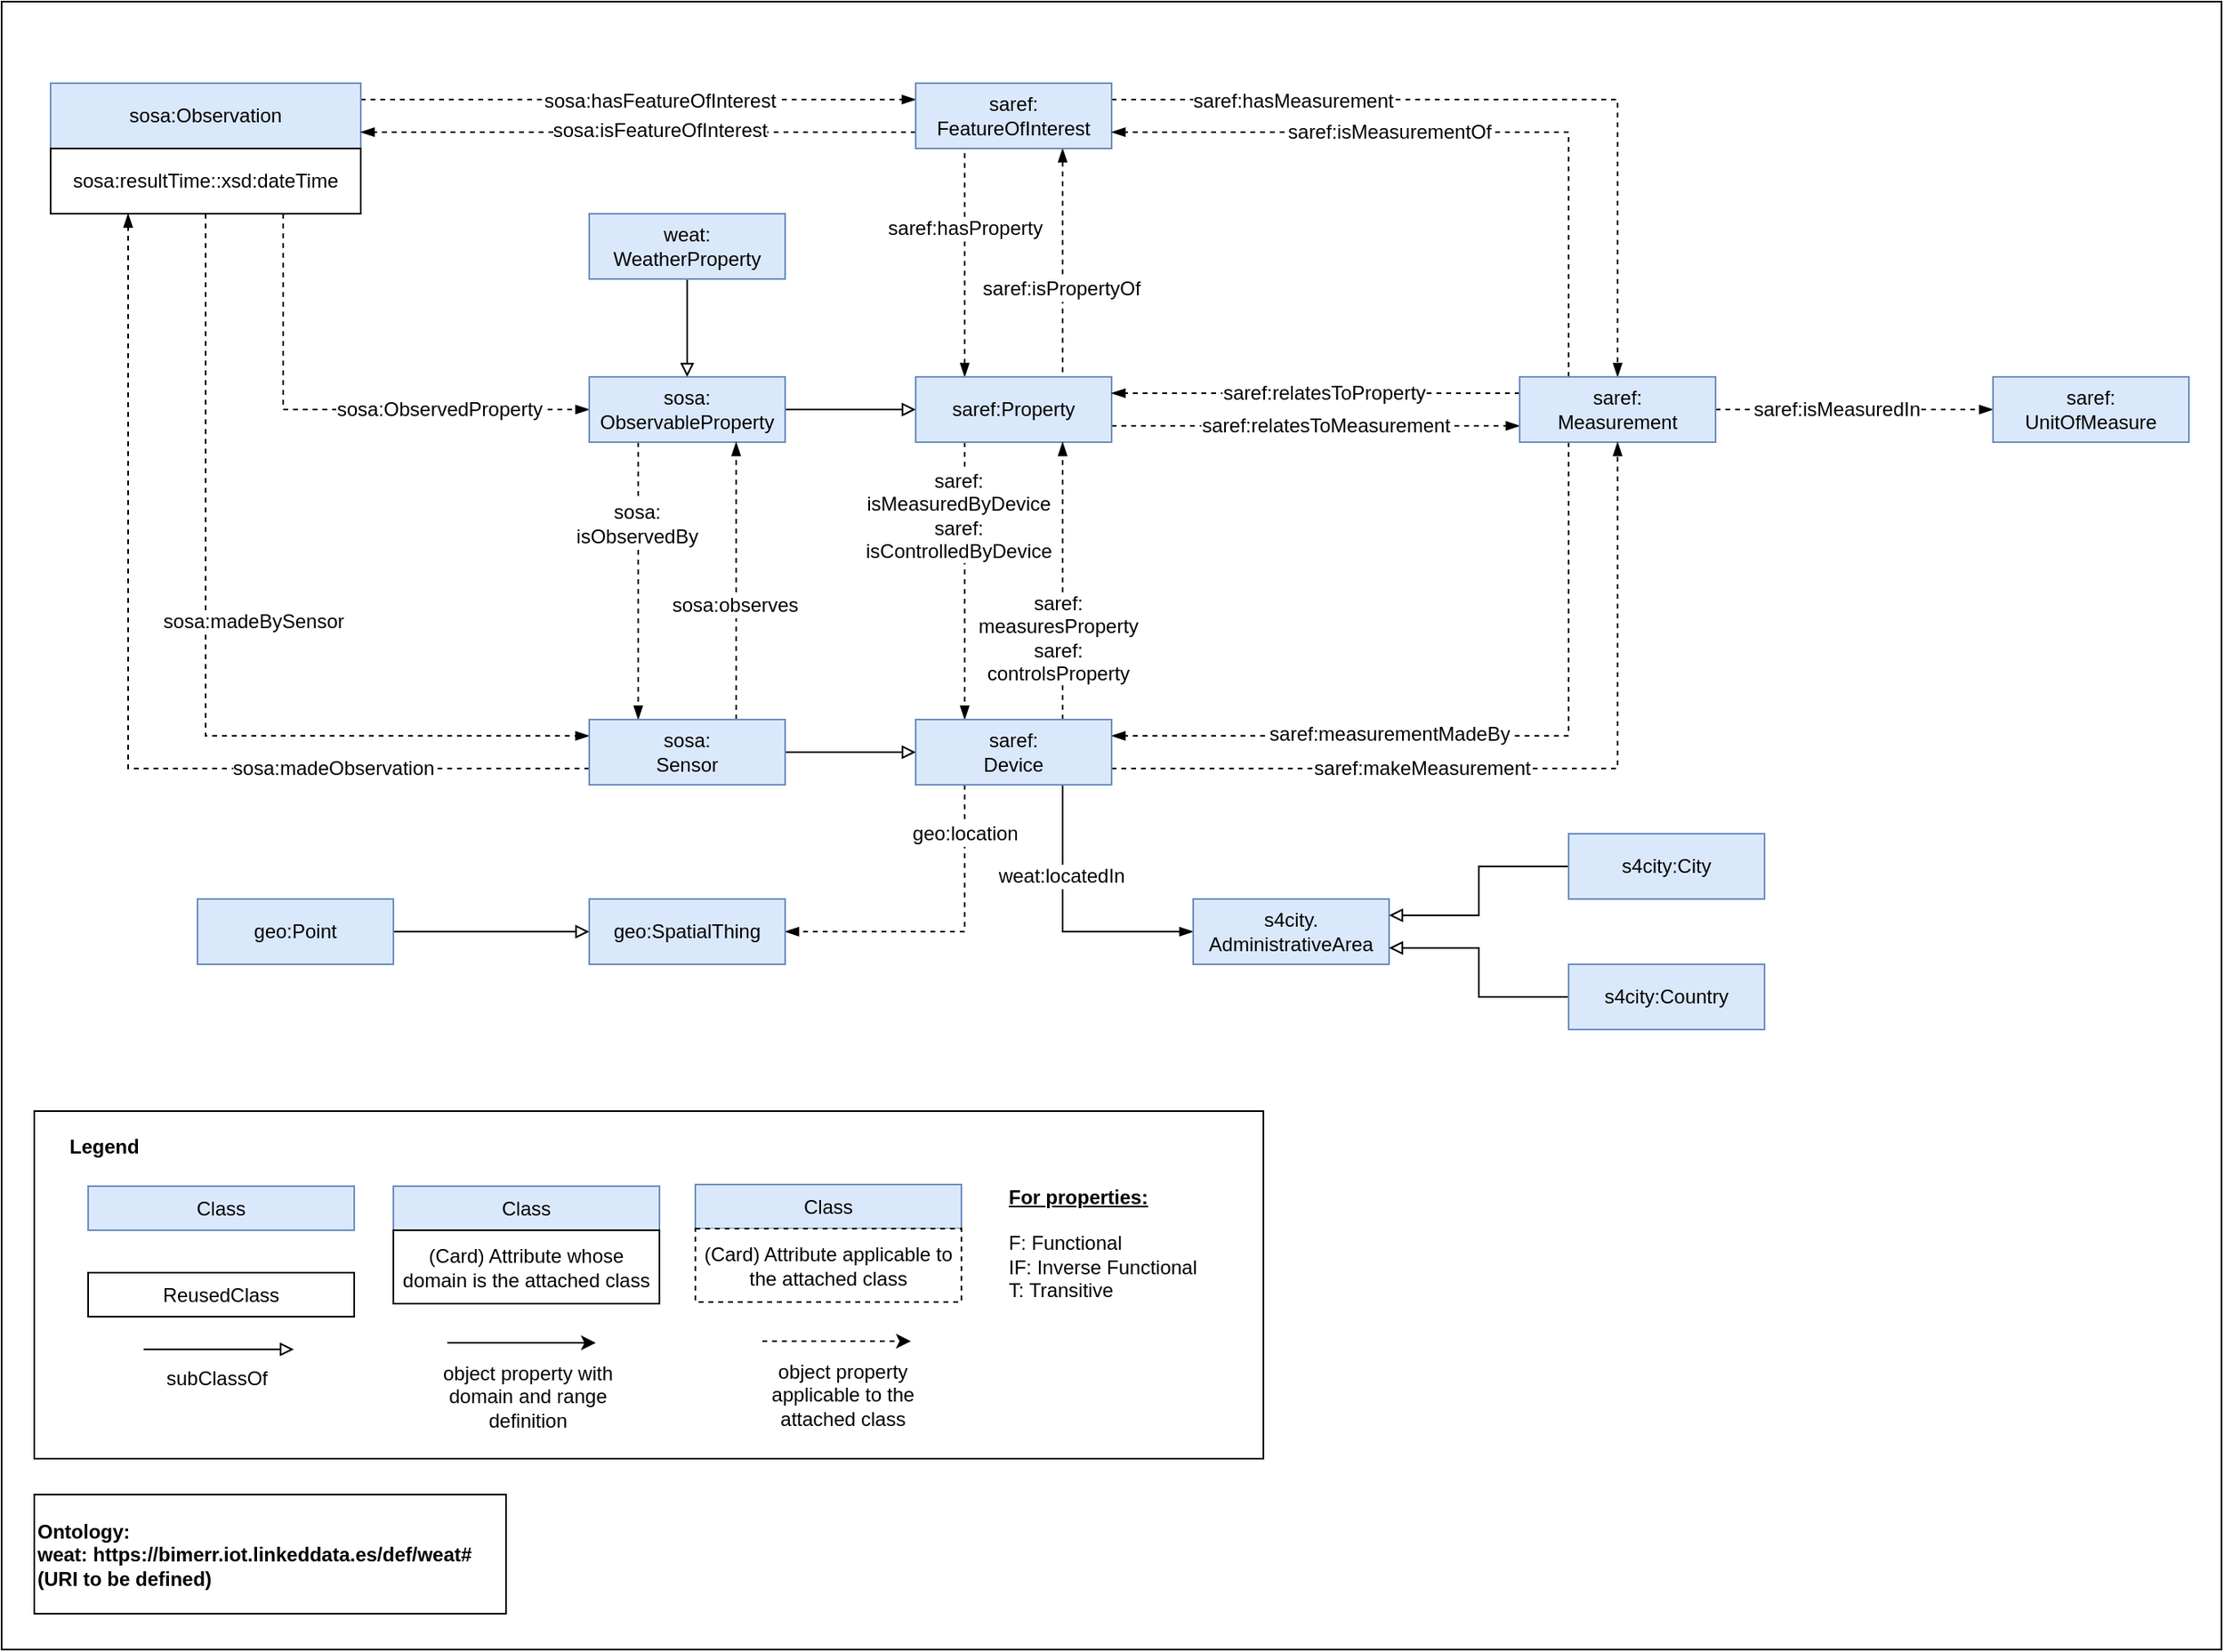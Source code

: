 <mxfile version="12.6.5" type="device"><diagram id="aa7P5bd20uqYNHVQMwT0" name="Page-1"><mxGraphModel dx="1456" dy="1227" grid="1" gridSize="10" guides="1" tooltips="1" connect="1" arrows="1" fold="1" page="1" pageScale="1" pageWidth="850" pageHeight="1100" math="0" shadow="0"><root><mxCell id="0"/><mxCell id="1" parent="0"/><mxCell id="pCnO-tsTpFkJ3h0hjgVZ-76" value="" style="rounded=0;whiteSpace=wrap;html=1;" vertex="1" parent="1"><mxGeometry x="100" y="190" width="1360" height="1010" as="geometry"/></mxCell><mxCell id="pCnO-tsTpFkJ3h0hjgVZ-15" style="edgeStyle=orthogonalEdgeStyle;rounded=0;orthogonalLoop=1;jettySize=auto;html=1;exitX=1;exitY=0.25;exitDx=0;exitDy=0;entryX=0;entryY=0.25;entryDx=0;entryDy=0;dashed=1;endArrow=blockThin;endFill=1;" edge="1" parent="1" source="pCnO-tsTpFkJ3h0hjgVZ-1" target="pCnO-tsTpFkJ3h0hjgVZ-3"><mxGeometry relative="1" as="geometry"/></mxCell><mxCell id="pCnO-tsTpFkJ3h0hjgVZ-30" value="sosa:hasFeatureOfInterest" style="text;html=1;align=center;verticalAlign=middle;resizable=0;points=[];labelBackgroundColor=#ffffff;" vertex="1" connectable="0" parent="pCnO-tsTpFkJ3h0hjgVZ-15"><mxGeometry x="0.076" y="-1" relative="1" as="geometry"><mxPoint as="offset"/></mxGeometry></mxCell><mxCell id="pCnO-tsTpFkJ3h0hjgVZ-1" value="sosa:Observation" style="rounded=0;whiteSpace=wrap;html=1;fillColor=#dae8fc;strokeColor=#6c8ebf;" vertex="1" parent="1"><mxGeometry x="130" y="240" width="190" height="40" as="geometry"/></mxCell><mxCell id="pCnO-tsTpFkJ3h0hjgVZ-12" style="edgeStyle=orthogonalEdgeStyle;rounded=0;orthogonalLoop=1;jettySize=auto;html=1;exitX=0.75;exitY=1;exitDx=0;exitDy=0;entryX=0;entryY=0.5;entryDx=0;entryDy=0;endArrow=blockThin;endFill=1;dashed=1;" edge="1" parent="1" source="pCnO-tsTpFkJ3h0hjgVZ-2" target="pCnO-tsTpFkJ3h0hjgVZ-5"><mxGeometry relative="1" as="geometry"/></mxCell><mxCell id="pCnO-tsTpFkJ3h0hjgVZ-35" value="sosa:ObservedProperty" style="text;html=1;align=center;verticalAlign=middle;resizable=0;points=[];labelBackgroundColor=#ffffff;" vertex="1" connectable="0" parent="pCnO-tsTpFkJ3h0hjgVZ-12"><mxGeometry x="0.233" y="13" relative="1" as="geometry"><mxPoint x="26" y="13" as="offset"/></mxGeometry></mxCell><mxCell id="pCnO-tsTpFkJ3h0hjgVZ-13" style="edgeStyle=orthogonalEdgeStyle;rounded=0;orthogonalLoop=1;jettySize=auto;html=1;exitX=0.5;exitY=1;exitDx=0;exitDy=0;entryX=0;entryY=0.25;entryDx=0;entryDy=0;endArrow=blockThin;endFill=1;dashed=1;" edge="1" parent="1" source="pCnO-tsTpFkJ3h0hjgVZ-2" target="pCnO-tsTpFkJ3h0hjgVZ-9"><mxGeometry relative="1" as="geometry"/></mxCell><mxCell id="pCnO-tsTpFkJ3h0hjgVZ-36" value="sosa:madeBySensor" style="text;html=1;align=center;verticalAlign=middle;resizable=0;points=[];labelBackgroundColor=#ffffff;" vertex="1" connectable="0" parent="pCnO-tsTpFkJ3h0hjgVZ-13"><mxGeometry x="0.168" y="70" relative="1" as="geometry"><mxPoint x="25" as="offset"/></mxGeometry></mxCell><mxCell id="pCnO-tsTpFkJ3h0hjgVZ-2" value="sosa:resultTime::xsd:dateTime" style="rounded=0;whiteSpace=wrap;html=1;" vertex="1" parent="1"><mxGeometry x="130" y="280" width="190" height="40" as="geometry"/></mxCell><mxCell id="pCnO-tsTpFkJ3h0hjgVZ-16" style="edgeStyle=orthogonalEdgeStyle;rounded=0;orthogonalLoop=1;jettySize=auto;html=1;exitX=0;exitY=0.75;exitDx=0;exitDy=0;entryX=1;entryY=0.75;entryDx=0;entryDy=0;dashed=1;endArrow=blockThin;endFill=1;" edge="1" parent="1" source="pCnO-tsTpFkJ3h0hjgVZ-3" target="pCnO-tsTpFkJ3h0hjgVZ-1"><mxGeometry relative="1" as="geometry"/></mxCell><mxCell id="pCnO-tsTpFkJ3h0hjgVZ-31" value="sosa:isFeatureOfInterest" style="text;html=1;align=center;verticalAlign=middle;resizable=0;points=[];labelBackgroundColor=#ffffff;" vertex="1" connectable="0" parent="pCnO-tsTpFkJ3h0hjgVZ-16"><mxGeometry x="-0.076" y="-1" relative="1" as="geometry"><mxPoint as="offset"/></mxGeometry></mxCell><mxCell id="pCnO-tsTpFkJ3h0hjgVZ-21" style="edgeStyle=orthogonalEdgeStyle;rounded=0;orthogonalLoop=1;jettySize=auto;html=1;exitX=1;exitY=0.25;exitDx=0;exitDy=0;entryX=0.5;entryY=0;entryDx=0;entryDy=0;dashed=1;endArrow=blockThin;endFill=1;" edge="1" parent="1" source="pCnO-tsTpFkJ3h0hjgVZ-3" target="pCnO-tsTpFkJ3h0hjgVZ-7"><mxGeometry relative="1" as="geometry"/></mxCell><mxCell id="pCnO-tsTpFkJ3h0hjgVZ-53" value="saref:hasMeasurement" style="text;html=1;align=center;verticalAlign=middle;resizable=0;points=[];labelBackgroundColor=#ffffff;" vertex="1" connectable="0" parent="pCnO-tsTpFkJ3h0hjgVZ-21"><mxGeometry x="-0.538" y="-1" relative="1" as="geometry"><mxPoint as="offset"/></mxGeometry></mxCell><mxCell id="pCnO-tsTpFkJ3h0hjgVZ-45" style="edgeStyle=orthogonalEdgeStyle;rounded=0;orthogonalLoop=1;jettySize=auto;html=1;exitX=0.75;exitY=1;exitDx=0;exitDy=0;entryX=0.75;entryY=0;entryDx=0;entryDy=0;dashed=1;endArrow=none;endFill=0;startArrow=blockThin;startFill=1;" edge="1" parent="1" source="pCnO-tsTpFkJ3h0hjgVZ-3" target="pCnO-tsTpFkJ3h0hjgVZ-4"><mxGeometry relative="1" as="geometry"/></mxCell><mxCell id="pCnO-tsTpFkJ3h0hjgVZ-47" value="saref:isPropertyOf" style="text;html=1;align=center;verticalAlign=middle;resizable=0;points=[];labelBackgroundColor=#ffffff;" vertex="1" connectable="0" parent="pCnO-tsTpFkJ3h0hjgVZ-45"><mxGeometry x="0.222" y="-1" relative="1" as="geometry"><mxPoint as="offset"/></mxGeometry></mxCell><mxCell id="pCnO-tsTpFkJ3h0hjgVZ-3" value="saref:&lt;br&gt;FeatureOfInterest" style="rounded=0;whiteSpace=wrap;html=1;fillColor=#dae8fc;strokeColor=#6c8ebf;" vertex="1" parent="1"><mxGeometry x="660" y="240" width="120" height="40" as="geometry"/></mxCell><mxCell id="pCnO-tsTpFkJ3h0hjgVZ-20" style="edgeStyle=orthogonalEdgeStyle;rounded=0;orthogonalLoop=1;jettySize=auto;html=1;exitX=1;exitY=0.75;exitDx=0;exitDy=0;dashed=1;endArrow=blockThin;endFill=1;entryX=0;entryY=0.75;entryDx=0;entryDy=0;" edge="1" parent="1" source="pCnO-tsTpFkJ3h0hjgVZ-4" target="pCnO-tsTpFkJ3h0hjgVZ-7"><mxGeometry relative="1" as="geometry"><Array as="points"><mxPoint x="950" y="450"/><mxPoint x="950" y="450"/></Array></mxGeometry></mxCell><mxCell id="pCnO-tsTpFkJ3h0hjgVZ-41" value="saref:relatesToMeasurement" style="text;html=1;align=center;verticalAlign=middle;resizable=0;points=[];labelBackgroundColor=#ffffff;" vertex="1" connectable="0" parent="pCnO-tsTpFkJ3h0hjgVZ-20"><mxGeometry x="-0.15" y="-2" relative="1" as="geometry"><mxPoint x="24" y="-2" as="offset"/></mxGeometry></mxCell><mxCell id="pCnO-tsTpFkJ3h0hjgVZ-44" style="edgeStyle=orthogonalEdgeStyle;rounded=0;orthogonalLoop=1;jettySize=auto;html=1;exitX=0.25;exitY=0;exitDx=0;exitDy=0;entryX=0.25;entryY=1;entryDx=0;entryDy=0;dashed=1;endArrow=none;endFill=0;startArrow=blockThin;startFill=1;" edge="1" parent="1" source="pCnO-tsTpFkJ3h0hjgVZ-4" target="pCnO-tsTpFkJ3h0hjgVZ-3"><mxGeometry relative="1" as="geometry"><Array as="points"><mxPoint x="690" y="330"/><mxPoint x="690" y="330"/></Array></mxGeometry></mxCell><mxCell id="pCnO-tsTpFkJ3h0hjgVZ-46" value="saref:hasProperty" style="text;html=1;align=center;verticalAlign=middle;resizable=0;points=[];labelBackgroundColor=#ffffff;" vertex="1" connectable="0" parent="pCnO-tsTpFkJ3h0hjgVZ-44"><mxGeometry x="0.267" relative="1" as="geometry"><mxPoint y="-3" as="offset"/></mxGeometry></mxCell><mxCell id="pCnO-tsTpFkJ3h0hjgVZ-48" style="edgeStyle=orthogonalEdgeStyle;rounded=0;orthogonalLoop=1;jettySize=auto;html=1;exitX=0.25;exitY=1;exitDx=0;exitDy=0;entryX=0.25;entryY=0;entryDx=0;entryDy=0;dashed=1;endArrow=blockThin;endFill=1;" edge="1" parent="1" source="pCnO-tsTpFkJ3h0hjgVZ-4" target="pCnO-tsTpFkJ3h0hjgVZ-8"><mxGeometry relative="1" as="geometry"/></mxCell><mxCell id="pCnO-tsTpFkJ3h0hjgVZ-50" value="saref:&lt;br&gt;isMeasuredByDevice&lt;br&gt;saref:&lt;br&gt;isControlledByDevice" style="text;html=1;align=center;verticalAlign=middle;resizable=0;points=[];labelBackgroundColor=#ffffff;" vertex="1" connectable="0" parent="pCnO-tsTpFkJ3h0hjgVZ-48"><mxGeometry x="-0.657" y="-4" relative="1" as="geometry"><mxPoint y="16" as="offset"/></mxGeometry></mxCell><mxCell id="pCnO-tsTpFkJ3h0hjgVZ-4" value="saref:Property" style="rounded=0;whiteSpace=wrap;html=1;fillColor=#dae8fc;strokeColor=#6c8ebf;" vertex="1" parent="1"><mxGeometry x="660" y="420" width="120" height="40" as="geometry"/></mxCell><mxCell id="pCnO-tsTpFkJ3h0hjgVZ-6" style="edgeStyle=orthogonalEdgeStyle;rounded=0;orthogonalLoop=1;jettySize=auto;html=1;exitX=1;exitY=0.5;exitDx=0;exitDy=0;entryX=0;entryY=0.5;entryDx=0;entryDy=0;endArrow=block;endFill=0;" edge="1" parent="1" source="pCnO-tsTpFkJ3h0hjgVZ-5" target="pCnO-tsTpFkJ3h0hjgVZ-4"><mxGeometry relative="1" as="geometry"/></mxCell><mxCell id="pCnO-tsTpFkJ3h0hjgVZ-56" style="edgeStyle=orthogonalEdgeStyle;rounded=0;orthogonalLoop=1;jettySize=auto;html=1;exitX=0.25;exitY=1;exitDx=0;exitDy=0;entryX=0.25;entryY=0;entryDx=0;entryDy=0;dashed=1;endArrow=blockThin;endFill=1;" edge="1" parent="1" source="pCnO-tsTpFkJ3h0hjgVZ-5" target="pCnO-tsTpFkJ3h0hjgVZ-9"><mxGeometry relative="1" as="geometry"/></mxCell><mxCell id="pCnO-tsTpFkJ3h0hjgVZ-57" value="sosa:&lt;br&gt;isObservedBy" style="text;html=1;align=center;verticalAlign=middle;resizable=0;points=[];labelBackgroundColor=#ffffff;" vertex="1" connectable="0" parent="pCnO-tsTpFkJ3h0hjgVZ-56"><mxGeometry x="-0.235" y="-1" relative="1" as="geometry"><mxPoint y="-15" as="offset"/></mxGeometry></mxCell><mxCell id="pCnO-tsTpFkJ3h0hjgVZ-5" value="sosa:&lt;br&gt;ObservableProperty" style="rounded=0;whiteSpace=wrap;html=1;fillColor=#dae8fc;strokeColor=#6c8ebf;" vertex="1" parent="1"><mxGeometry x="460" y="420" width="120" height="40" as="geometry"/></mxCell><mxCell id="pCnO-tsTpFkJ3h0hjgVZ-18" style="edgeStyle=orthogonalEdgeStyle;rounded=0;orthogonalLoop=1;jettySize=auto;html=1;exitX=1;exitY=0.5;exitDx=0;exitDy=0;entryX=0;entryY=0.5;entryDx=0;entryDy=0;dashed=1;endArrow=blockThin;endFill=1;" edge="1" parent="1" source="pCnO-tsTpFkJ3h0hjgVZ-7" target="pCnO-tsTpFkJ3h0hjgVZ-17"><mxGeometry relative="1" as="geometry"/></mxCell><mxCell id="pCnO-tsTpFkJ3h0hjgVZ-55" value="saref:isMeasuredIn" style="text;html=1;align=center;verticalAlign=middle;resizable=0;points=[];labelBackgroundColor=#ffffff;" vertex="1" connectable="0" parent="pCnO-tsTpFkJ3h0hjgVZ-18"><mxGeometry x="-0.133" y="-2" relative="1" as="geometry"><mxPoint y="-2" as="offset"/></mxGeometry></mxCell><mxCell id="pCnO-tsTpFkJ3h0hjgVZ-39" style="edgeStyle=orthogonalEdgeStyle;rounded=0;orthogonalLoop=1;jettySize=auto;html=1;exitX=0.25;exitY=1;exitDx=0;exitDy=0;entryX=1;entryY=0.25;entryDx=0;entryDy=0;dashed=1;endArrow=blockThin;endFill=1;" edge="1" parent="1" source="pCnO-tsTpFkJ3h0hjgVZ-7" target="pCnO-tsTpFkJ3h0hjgVZ-8"><mxGeometry relative="1" as="geometry"/></mxCell><mxCell id="pCnO-tsTpFkJ3h0hjgVZ-40" value="saref:measurementMadeBy" style="text;html=1;align=center;verticalAlign=middle;resizable=0;points=[];labelBackgroundColor=#ffffff;" vertex="1" connectable="0" parent="pCnO-tsTpFkJ3h0hjgVZ-39"><mxGeometry x="0.163" y="-1" relative="1" as="geometry"><mxPoint x="-22.5" as="offset"/></mxGeometry></mxCell><mxCell id="pCnO-tsTpFkJ3h0hjgVZ-42" style="edgeStyle=orthogonalEdgeStyle;rounded=0;orthogonalLoop=1;jettySize=auto;html=1;exitX=0;exitY=0.25;exitDx=0;exitDy=0;entryX=1;entryY=0.25;entryDx=0;entryDy=0;dashed=1;endArrow=blockThin;endFill=1;" edge="1" parent="1" source="pCnO-tsTpFkJ3h0hjgVZ-7" target="pCnO-tsTpFkJ3h0hjgVZ-4"><mxGeometry relative="1" as="geometry"/></mxCell><mxCell id="pCnO-tsTpFkJ3h0hjgVZ-43" value="saref:relatesToProperty" style="text;html=1;align=center;verticalAlign=middle;resizable=0;points=[];labelBackgroundColor=#ffffff;" vertex="1" connectable="0" parent="pCnO-tsTpFkJ3h0hjgVZ-42"><mxGeometry x="0.183" relative="1" as="geometry"><mxPoint x="28" as="offset"/></mxGeometry></mxCell><mxCell id="pCnO-tsTpFkJ3h0hjgVZ-52" style="edgeStyle=orthogonalEdgeStyle;rounded=0;orthogonalLoop=1;jettySize=auto;html=1;exitX=0.25;exitY=0;exitDx=0;exitDy=0;entryX=1;entryY=0.75;entryDx=0;entryDy=0;dashed=1;endArrow=blockThin;endFill=1;" edge="1" parent="1" source="pCnO-tsTpFkJ3h0hjgVZ-7" target="pCnO-tsTpFkJ3h0hjgVZ-3"><mxGeometry relative="1" as="geometry"/></mxCell><mxCell id="pCnO-tsTpFkJ3h0hjgVZ-54" value="saref:isMeasurementOf" style="text;html=1;align=center;verticalAlign=middle;resizable=0;points=[];labelBackgroundColor=#ffffff;" vertex="1" connectable="0" parent="pCnO-tsTpFkJ3h0hjgVZ-52"><mxGeometry x="-0.084" y="100" relative="1" as="geometry"><mxPoint x="-63.33" y="-100" as="offset"/></mxGeometry></mxCell><mxCell id="pCnO-tsTpFkJ3h0hjgVZ-7" value="saref:&lt;br&gt;Measurement" style="rounded=0;whiteSpace=wrap;html=1;fillColor=#dae8fc;strokeColor=#6c8ebf;" vertex="1" parent="1"><mxGeometry x="1030" y="420" width="120" height="40" as="geometry"/></mxCell><mxCell id="pCnO-tsTpFkJ3h0hjgVZ-19" style="edgeStyle=orthogonalEdgeStyle;rounded=0;orthogonalLoop=1;jettySize=auto;html=1;exitX=1;exitY=0.75;exitDx=0;exitDy=0;dashed=1;endArrow=blockThin;endFill=1;entryX=0.5;entryY=1;entryDx=0;entryDy=0;" edge="1" parent="1" source="pCnO-tsTpFkJ3h0hjgVZ-8" target="pCnO-tsTpFkJ3h0hjgVZ-7"><mxGeometry relative="1" as="geometry"/></mxCell><mxCell id="pCnO-tsTpFkJ3h0hjgVZ-38" value="saref:makeMeasurement" style="text;html=1;align=center;verticalAlign=middle;resizable=0;points=[];labelBackgroundColor=#ffffff;" vertex="1" connectable="0" parent="pCnO-tsTpFkJ3h0hjgVZ-19"><mxGeometry x="-0.155" y="-3" relative="1" as="geometry"><mxPoint x="-25.83" y="-3" as="offset"/></mxGeometry></mxCell><mxCell id="pCnO-tsTpFkJ3h0hjgVZ-49" style="edgeStyle=orthogonalEdgeStyle;rounded=0;orthogonalLoop=1;jettySize=auto;html=1;exitX=0.75;exitY=0;exitDx=0;exitDy=0;entryX=0.75;entryY=1;entryDx=0;entryDy=0;dashed=1;endArrow=blockThin;endFill=1;" edge="1" parent="1" source="pCnO-tsTpFkJ3h0hjgVZ-8" target="pCnO-tsTpFkJ3h0hjgVZ-4"><mxGeometry relative="1" as="geometry"/></mxCell><mxCell id="pCnO-tsTpFkJ3h0hjgVZ-51" value="saref:&lt;br&gt;measuresProperty&lt;br&gt;saref:&lt;br&gt;controlsProperty" style="text;html=1;align=center;verticalAlign=middle;resizable=0;points=[];labelBackgroundColor=#ffffff;" vertex="1" connectable="0" parent="pCnO-tsTpFkJ3h0hjgVZ-49"><mxGeometry x="-0.314" y="3" relative="1" as="geometry"><mxPoint y="8" as="offset"/></mxGeometry></mxCell><mxCell id="pCnO-tsTpFkJ3h0hjgVZ-62" style="edgeStyle=orthogonalEdgeStyle;rounded=0;orthogonalLoop=1;jettySize=auto;html=1;exitX=0.25;exitY=1;exitDx=0;exitDy=0;dashed=1;endArrow=blockThin;endFill=1;entryX=1;entryY=0.5;entryDx=0;entryDy=0;" edge="1" parent="1" source="pCnO-tsTpFkJ3h0hjgVZ-8" target="pCnO-tsTpFkJ3h0hjgVZ-61"><mxGeometry relative="1" as="geometry"/></mxCell><mxCell id="pCnO-tsTpFkJ3h0hjgVZ-63" value="geo:location" style="text;html=1;align=center;verticalAlign=middle;resizable=0;points=[];labelBackgroundColor=#ffffff;" vertex="1" connectable="0" parent="pCnO-tsTpFkJ3h0hjgVZ-62"><mxGeometry x="0.112" y="-3" relative="1" as="geometry"><mxPoint x="21" y="-57" as="offset"/></mxGeometry></mxCell><mxCell id="pCnO-tsTpFkJ3h0hjgVZ-74" style="edgeStyle=orthogonalEdgeStyle;rounded=0;orthogonalLoop=1;jettySize=auto;html=1;exitX=0.75;exitY=1;exitDx=0;exitDy=0;entryX=0;entryY=0.5;entryDx=0;entryDy=0;endArrow=blockThin;endFill=1;" edge="1" parent="1" source="pCnO-tsTpFkJ3h0hjgVZ-8" target="pCnO-tsTpFkJ3h0hjgVZ-66"><mxGeometry relative="1" as="geometry"/></mxCell><mxCell id="pCnO-tsTpFkJ3h0hjgVZ-75" value="weat:locatedIn" style="text;html=1;align=center;verticalAlign=middle;resizable=0;points=[];labelBackgroundColor=#ffffff;" vertex="1" connectable="0" parent="pCnO-tsTpFkJ3h0hjgVZ-74"><mxGeometry x="-0.341" y="-1" relative="1" as="geometry"><mxPoint as="offset"/></mxGeometry></mxCell><mxCell id="pCnO-tsTpFkJ3h0hjgVZ-8" value="saref:&lt;br&gt;Device" style="rounded=0;whiteSpace=wrap;html=1;fillColor=#dae8fc;strokeColor=#6c8ebf;" vertex="1" parent="1"><mxGeometry x="660" y="630" width="120" height="40" as="geometry"/></mxCell><mxCell id="pCnO-tsTpFkJ3h0hjgVZ-14" style="edgeStyle=orthogonalEdgeStyle;rounded=0;orthogonalLoop=1;jettySize=auto;html=1;exitX=0;exitY=0.75;exitDx=0;exitDy=0;entryX=0.25;entryY=1;entryDx=0;entryDy=0;endArrow=blockThin;endFill=1;dashed=1;" edge="1" parent="1" source="pCnO-tsTpFkJ3h0hjgVZ-9" target="pCnO-tsTpFkJ3h0hjgVZ-2"><mxGeometry relative="1" as="geometry"/></mxCell><mxCell id="pCnO-tsTpFkJ3h0hjgVZ-37" value="sosa:madeObservation" style="text;html=1;align=center;verticalAlign=middle;resizable=0;points=[];labelBackgroundColor=#ffffff;" vertex="1" connectable="0" parent="pCnO-tsTpFkJ3h0hjgVZ-14"><mxGeometry x="-0.495" relative="1" as="geometry"><mxPoint as="offset"/></mxGeometry></mxCell><mxCell id="pCnO-tsTpFkJ3h0hjgVZ-22" style="edgeStyle=orthogonalEdgeStyle;rounded=0;orthogonalLoop=1;jettySize=auto;html=1;exitX=1;exitY=0.5;exitDx=0;exitDy=0;endArrow=block;endFill=0;" edge="1" parent="1" source="pCnO-tsTpFkJ3h0hjgVZ-9" target="pCnO-tsTpFkJ3h0hjgVZ-8"><mxGeometry relative="1" as="geometry"/></mxCell><mxCell id="pCnO-tsTpFkJ3h0hjgVZ-58" style="edgeStyle=orthogonalEdgeStyle;rounded=0;orthogonalLoop=1;jettySize=auto;html=1;exitX=0.75;exitY=0;exitDx=0;exitDy=0;entryX=0.75;entryY=1;entryDx=0;entryDy=0;dashed=1;endArrow=blockThin;endFill=1;" edge="1" parent="1" source="pCnO-tsTpFkJ3h0hjgVZ-9" target="pCnO-tsTpFkJ3h0hjgVZ-5"><mxGeometry relative="1" as="geometry"/></mxCell><mxCell id="pCnO-tsTpFkJ3h0hjgVZ-59" value="sosa:observes" style="text;html=1;align=center;verticalAlign=middle;resizable=0;points=[];labelBackgroundColor=#ffffff;" vertex="1" connectable="0" parent="pCnO-tsTpFkJ3h0hjgVZ-58"><mxGeometry x="-0.224" y="1" relative="1" as="geometry"><mxPoint y="-4" as="offset"/></mxGeometry></mxCell><mxCell id="pCnO-tsTpFkJ3h0hjgVZ-9" value="sosa:&lt;br&gt;Sensor" style="rounded=0;whiteSpace=wrap;html=1;fillColor=#dae8fc;strokeColor=#6c8ebf;" vertex="1" parent="1"><mxGeometry x="460" y="630" width="120" height="40" as="geometry"/></mxCell><mxCell id="pCnO-tsTpFkJ3h0hjgVZ-17" value="saref:&lt;br&gt;UnitOfMeasure" style="rounded=0;whiteSpace=wrap;html=1;fillColor=#dae8fc;strokeColor=#6c8ebf;" vertex="1" parent="1"><mxGeometry x="1320" y="420" width="120" height="40" as="geometry"/></mxCell><mxCell id="pCnO-tsTpFkJ3h0hjgVZ-61" value="geo:SpatialThing" style="rounded=0;whiteSpace=wrap;html=1;fillColor=#dae8fc;strokeColor=#6c8ebf;" vertex="1" parent="1"><mxGeometry x="460" y="740" width="120" height="40" as="geometry"/></mxCell><mxCell id="pCnO-tsTpFkJ3h0hjgVZ-65" style="edgeStyle=orthogonalEdgeStyle;rounded=0;orthogonalLoop=1;jettySize=auto;html=1;exitX=1;exitY=0.5;exitDx=0;exitDy=0;endArrow=block;endFill=0;" edge="1" parent="1" source="pCnO-tsTpFkJ3h0hjgVZ-64" target="pCnO-tsTpFkJ3h0hjgVZ-61"><mxGeometry relative="1" as="geometry"/></mxCell><mxCell id="pCnO-tsTpFkJ3h0hjgVZ-64" value="geo:Point" style="rounded=0;whiteSpace=wrap;html=1;fillColor=#dae8fc;strokeColor=#6c8ebf;" vertex="1" parent="1"><mxGeometry x="220" y="740" width="120" height="40" as="geometry"/></mxCell><mxCell id="pCnO-tsTpFkJ3h0hjgVZ-66" value="s4city.&lt;br&gt;AdministrativeArea&lt;span style=&quot;color: rgba(0 , 0 , 0 , 0) ; font-family: monospace ; font-size: 0px ; white-space: nowrap&quot;&gt;%3CmxGraphModel%3E%3Croot%3E%3CmxCell%20id%3D%220%22%2F%3E%3CmxCell%20id%3D%221%22%20parent%3D%220%22%2F%3E%3CmxCell%20id%3D%222%22%20value%3D%22sosa%3A%26lt%3Bbr%26gt%3BSensor%22%20style%3D%22rounded%3D0%3BwhiteSpace%3Dwrap%3Bhtml%3D1%3BfillColor%3D%23dae8fc%3BstrokeColor%3D%236c8ebf%3B%22%20vertex%3D%221%22%20parent%3D%221%22%3E%3CmxGeometry%20x%3D%22460%22%20y%3D%22630%22%20width%3D%22120%22%20height%3D%2240%22%20as%3D%22geometry%22%2F%3E%3C%2FmxCell%3E%3C%2Froot%3E%3C%2FmxGraphModel%3E&lt;/span&gt;" style="rounded=0;whiteSpace=wrap;html=1;fillColor=#dae8fc;strokeColor=#6c8ebf;" vertex="1" parent="1"><mxGeometry x="830" y="740" width="120" height="40" as="geometry"/></mxCell><mxCell id="pCnO-tsTpFkJ3h0hjgVZ-72" style="edgeStyle=orthogonalEdgeStyle;rounded=0;orthogonalLoop=1;jettySize=auto;html=1;exitX=0;exitY=0.5;exitDx=0;exitDy=0;entryX=1;entryY=0.25;entryDx=0;entryDy=0;endArrow=block;endFill=0;" edge="1" parent="1" source="pCnO-tsTpFkJ3h0hjgVZ-67" target="pCnO-tsTpFkJ3h0hjgVZ-66"><mxGeometry relative="1" as="geometry"/></mxCell><mxCell id="pCnO-tsTpFkJ3h0hjgVZ-67" value="s4city:City" style="rounded=0;whiteSpace=wrap;html=1;fillColor=#dae8fc;strokeColor=#6c8ebf;" vertex="1" parent="1"><mxGeometry x="1060" y="700" width="120" height="40" as="geometry"/></mxCell><mxCell id="pCnO-tsTpFkJ3h0hjgVZ-73" style="edgeStyle=orthogonalEdgeStyle;rounded=0;orthogonalLoop=1;jettySize=auto;html=1;exitX=0;exitY=0.5;exitDx=0;exitDy=0;entryX=1;entryY=0.75;entryDx=0;entryDy=0;endArrow=block;endFill=0;" edge="1" parent="1" source="pCnO-tsTpFkJ3h0hjgVZ-68" target="pCnO-tsTpFkJ3h0hjgVZ-66"><mxGeometry relative="1" as="geometry"/></mxCell><mxCell id="pCnO-tsTpFkJ3h0hjgVZ-68" value="s4city:Country" style="rounded=0;whiteSpace=wrap;html=1;fillColor=#dae8fc;strokeColor=#6c8ebf;" vertex="1" parent="1"><mxGeometry x="1060" y="780" width="120" height="40" as="geometry"/></mxCell><mxCell id="pCnO-tsTpFkJ3h0hjgVZ-77" value="&lt;b&gt;Ontology:&lt;/b&gt;&lt;br&gt;&lt;b&gt;weat: https://bimerr.iot.linkeddata.es/def/weat#&lt;/b&gt;&lt;br&gt;&lt;b&gt;(URI to be defined)&lt;/b&gt;" style="rounded=0;whiteSpace=wrap;html=1;fillColor=none;align=left;" vertex="1" parent="1"><mxGeometry x="120" y="1105" width="289" height="73" as="geometry"/></mxCell><mxCell id="pCnO-tsTpFkJ3h0hjgVZ-78" value="" style="rounded=0;whiteSpace=wrap;html=1;fillColor=none;" vertex="1" parent="1"><mxGeometry x="120" y="870" width="753" height="213" as="geometry"/></mxCell><mxCell id="pCnO-tsTpFkJ3h0hjgVZ-79" value="Class" style="rounded=0;whiteSpace=wrap;html=1;fillColor=#dae8fc;strokeColor=#6c8ebf;" vertex="1" parent="1"><mxGeometry x="340" y="916" width="163" height="27" as="geometry"/></mxCell><mxCell id="pCnO-tsTpFkJ3h0hjgVZ-80" value="(Card) Attribute whose domain is the attached class" style="rounded=0;whiteSpace=wrap;html=1;" vertex="1" parent="1"><mxGeometry x="340" y="943" width="163" height="45" as="geometry"/></mxCell><mxCell id="pCnO-tsTpFkJ3h0hjgVZ-81" value="Class" style="rounded=0;whiteSpace=wrap;html=1;fillColor=#dae8fc;strokeColor=#6c8ebf;" vertex="1" parent="1"><mxGeometry x="525" y="915" width="163" height="27" as="geometry"/></mxCell><mxCell id="pCnO-tsTpFkJ3h0hjgVZ-82" value="(Card) Attribute applicable to the attached class" style="rounded=0;whiteSpace=wrap;html=1;dashed=1;" vertex="1" parent="1"><mxGeometry x="525" y="942" width="163" height="45" as="geometry"/></mxCell><mxCell id="pCnO-tsTpFkJ3h0hjgVZ-83" value="ReusedClass" style="rounded=0;whiteSpace=wrap;html=1;" vertex="1" parent="1"><mxGeometry x="153" y="969" width="163" height="27" as="geometry"/></mxCell><mxCell id="pCnO-tsTpFkJ3h0hjgVZ-84" value="Class" style="rounded=0;whiteSpace=wrap;html=1;fillColor=#dae8fc;strokeColor=#6c8ebf;" vertex="1" parent="1"><mxGeometry x="153" y="916" width="163" height="27" as="geometry"/></mxCell><mxCell id="pCnO-tsTpFkJ3h0hjgVZ-85" value="" style="endArrow=block;html=1;endFill=0;" edge="1" parent="1"><mxGeometry width="50" height="50" relative="1" as="geometry"><mxPoint x="187.0" y="1016.0" as="sourcePoint"/><mxPoint x="279" y="1016.0" as="targetPoint"/></mxGeometry></mxCell><mxCell id="pCnO-tsTpFkJ3h0hjgVZ-86" value="subClassOf" style="text;html=1;strokeColor=none;fillColor=none;align=center;verticalAlign=middle;whiteSpace=wrap;rounded=0;dashed=1;" vertex="1" parent="1"><mxGeometry x="211.5" y="1024" width="40" height="20" as="geometry"/></mxCell><mxCell id="pCnO-tsTpFkJ3h0hjgVZ-87" value="" style="endArrow=classic;html=1;" edge="1" parent="1"><mxGeometry width="50" height="50" relative="1" as="geometry"><mxPoint x="373" y="1012" as="sourcePoint"/><mxPoint x="464" y="1012" as="targetPoint"/></mxGeometry></mxCell><mxCell id="pCnO-tsTpFkJ3h0hjgVZ-88" value="object property with domain and range definition" style="text;html=1;strokeColor=none;fillColor=none;align=center;verticalAlign=middle;whiteSpace=wrap;rounded=0;dashed=1;" vertex="1" parent="1"><mxGeometry x="367" y="1035" width="110.5" height="20" as="geometry"/></mxCell><mxCell id="pCnO-tsTpFkJ3h0hjgVZ-89" value="" style="endArrow=classic;html=1;dashed=1;" edge="1" parent="1"><mxGeometry width="50" height="50" relative="1" as="geometry"><mxPoint x="566" y="1011.0" as="sourcePoint"/><mxPoint x="657" y="1011.0" as="targetPoint"/></mxGeometry></mxCell><mxCell id="pCnO-tsTpFkJ3h0hjgVZ-90" value="object property applicable to the attached class" style="text;html=1;strokeColor=none;fillColor=none;align=center;verticalAlign=middle;whiteSpace=wrap;rounded=0;dashed=1;" vertex="1" parent="1"><mxGeometry x="560" y="1034" width="110.5" height="20" as="geometry"/></mxCell><mxCell id="pCnO-tsTpFkJ3h0hjgVZ-91" value="&lt;b&gt;&lt;u&gt;For properties:&lt;br&gt;&lt;br&gt;&lt;/u&gt;&lt;/b&gt;F: Functional&lt;br&gt;IF: Inverse Functional&lt;br&gt;T: Transitive" style="text;html=1;strokeColor=none;fillColor=none;align=left;verticalAlign=middle;whiteSpace=wrap;rounded=0;dashed=1;" vertex="1" parent="1"><mxGeometry x="715" y="916" width="136" height="70" as="geometry"/></mxCell><mxCell id="pCnO-tsTpFkJ3h0hjgVZ-92" value="&lt;b&gt;Legend&lt;/b&gt;" style="text;html=1;strokeColor=none;fillColor=none;align=center;verticalAlign=middle;whiteSpace=wrap;rounded=0;dashed=1;" vertex="1" parent="1"><mxGeometry x="143" y="882" width="40" height="20" as="geometry"/></mxCell><mxCell id="pCnO-tsTpFkJ3h0hjgVZ-94" style="edgeStyle=orthogonalEdgeStyle;rounded=0;orthogonalLoop=1;jettySize=auto;html=1;exitX=0.5;exitY=1;exitDx=0;exitDy=0;endArrow=block;endFill=0;" edge="1" parent="1" source="pCnO-tsTpFkJ3h0hjgVZ-93" target="pCnO-tsTpFkJ3h0hjgVZ-5"><mxGeometry relative="1" as="geometry"/></mxCell><mxCell id="pCnO-tsTpFkJ3h0hjgVZ-93" value="weat:&lt;br&gt;WeatherProperty" style="rounded=0;whiteSpace=wrap;html=1;fillColor=#dae8fc;strokeColor=#6c8ebf;" vertex="1" parent="1"><mxGeometry x="460" y="320" width="120" height="40" as="geometry"/></mxCell></root></mxGraphModel></diagram></mxfile>